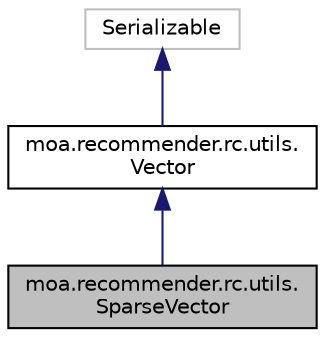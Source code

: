 digraph "moa.recommender.rc.utils.SparseVector"
{
 // LATEX_PDF_SIZE
  edge [fontname="Helvetica",fontsize="10",labelfontname="Helvetica",labelfontsize="10"];
  node [fontname="Helvetica",fontsize="10",shape=record];
  Node1 [label="moa.recommender.rc.utils.\lSparseVector",height=0.2,width=0.4,color="black", fillcolor="grey75", style="filled", fontcolor="black",tooltip=" "];
  Node2 -> Node1 [dir="back",color="midnightblue",fontsize="10",style="solid"];
  Node2 [label="moa.recommender.rc.utils.\lVector",height=0.2,width=0.4,color="black", fillcolor="white", style="filled",URL="$classmoa_1_1recommender_1_1rc_1_1utils_1_1_vector.html",tooltip=" "];
  Node3 -> Node2 [dir="back",color="midnightblue",fontsize="10",style="solid"];
  Node3 [label="Serializable",height=0.2,width=0.4,color="grey75", fillcolor="white", style="filled",tooltip=" "];
}

